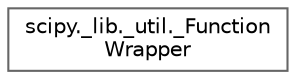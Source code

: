 digraph "Graphical Class Hierarchy"
{
 // LATEX_PDF_SIZE
  bgcolor="transparent";
  edge [fontname=Helvetica,fontsize=10,labelfontname=Helvetica,labelfontsize=10];
  node [fontname=Helvetica,fontsize=10,shape=box,height=0.2,width=0.4];
  rankdir="LR";
  Node0 [id="Node000000",label="scipy._lib._util._Function\lWrapper",height=0.2,width=0.4,color="grey40", fillcolor="white", style="filled",URL="$da/d08/classscipy_1_1__lib_1_1__util_1_1__FunctionWrapper.html",tooltip=" "];
}
